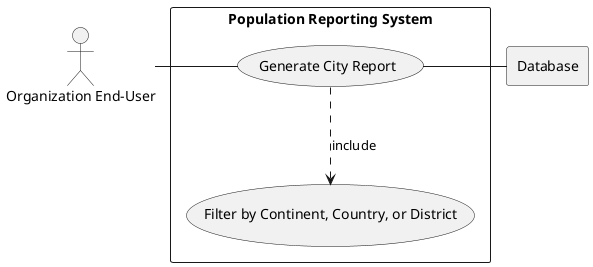 @startuml

actor User as "Organization End-User"

rectangle Database

rectangle "Population Reporting System" {
    usecase UC2 as "Generate City Report"

    usecase UC2a as "Filter by Continent, Country, or District"

    User - UC2
    UC2 ..> UC2a : include
    UC2 - Database
}

@enduml
l